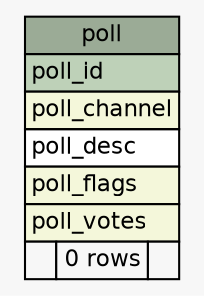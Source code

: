// dot 2.26.3 on Linux 3.2.0-4-686-pae
// SchemaSpy rev 590
digraph "poll" {
  graph [
    rankdir="RL"
    bgcolor="#f7f7f7"
    nodesep="0.18"
    ranksep="0.46"
    fontname="Helvetica"
    fontsize="11"
  ];
  node [
    fontname="Helvetica"
    fontsize="11"
    shape="plaintext"
  ];
  edge [
    arrowsize="0.8"
  ];
  "poll" [
    label=<
    <TABLE BORDER="0" CELLBORDER="1" CELLSPACING="0" BGCOLOR="#ffffff">
      <TR><TD COLSPAN="3" BGCOLOR="#9bab96" ALIGN="CENTER">poll</TD></TR>
      <TR><TD PORT="poll_id" COLSPAN="3" BGCOLOR="#bed1b8" ALIGN="LEFT">poll_id</TD></TR>
      <TR><TD PORT="poll_channel" COLSPAN="3" BGCOLOR="#f4f7da" ALIGN="LEFT">poll_channel</TD></TR>
      <TR><TD PORT="poll_desc" COLSPAN="3" ALIGN="LEFT">poll_desc</TD></TR>
      <TR><TD PORT="poll_flags" COLSPAN="3" BGCOLOR="#f4f7da" ALIGN="LEFT">poll_flags</TD></TR>
      <TR><TD PORT="poll_votes" COLSPAN="3" BGCOLOR="#f4f7da" ALIGN="LEFT">poll_votes</TD></TR>
      <TR><TD ALIGN="LEFT" BGCOLOR="#f7f7f7">  </TD><TD ALIGN="RIGHT" BGCOLOR="#f7f7f7">0 rows</TD><TD ALIGN="RIGHT" BGCOLOR="#f7f7f7">  </TD></TR>
    </TABLE>>
    URL="tables/poll.html"
    tooltip="poll"
  ];
}
